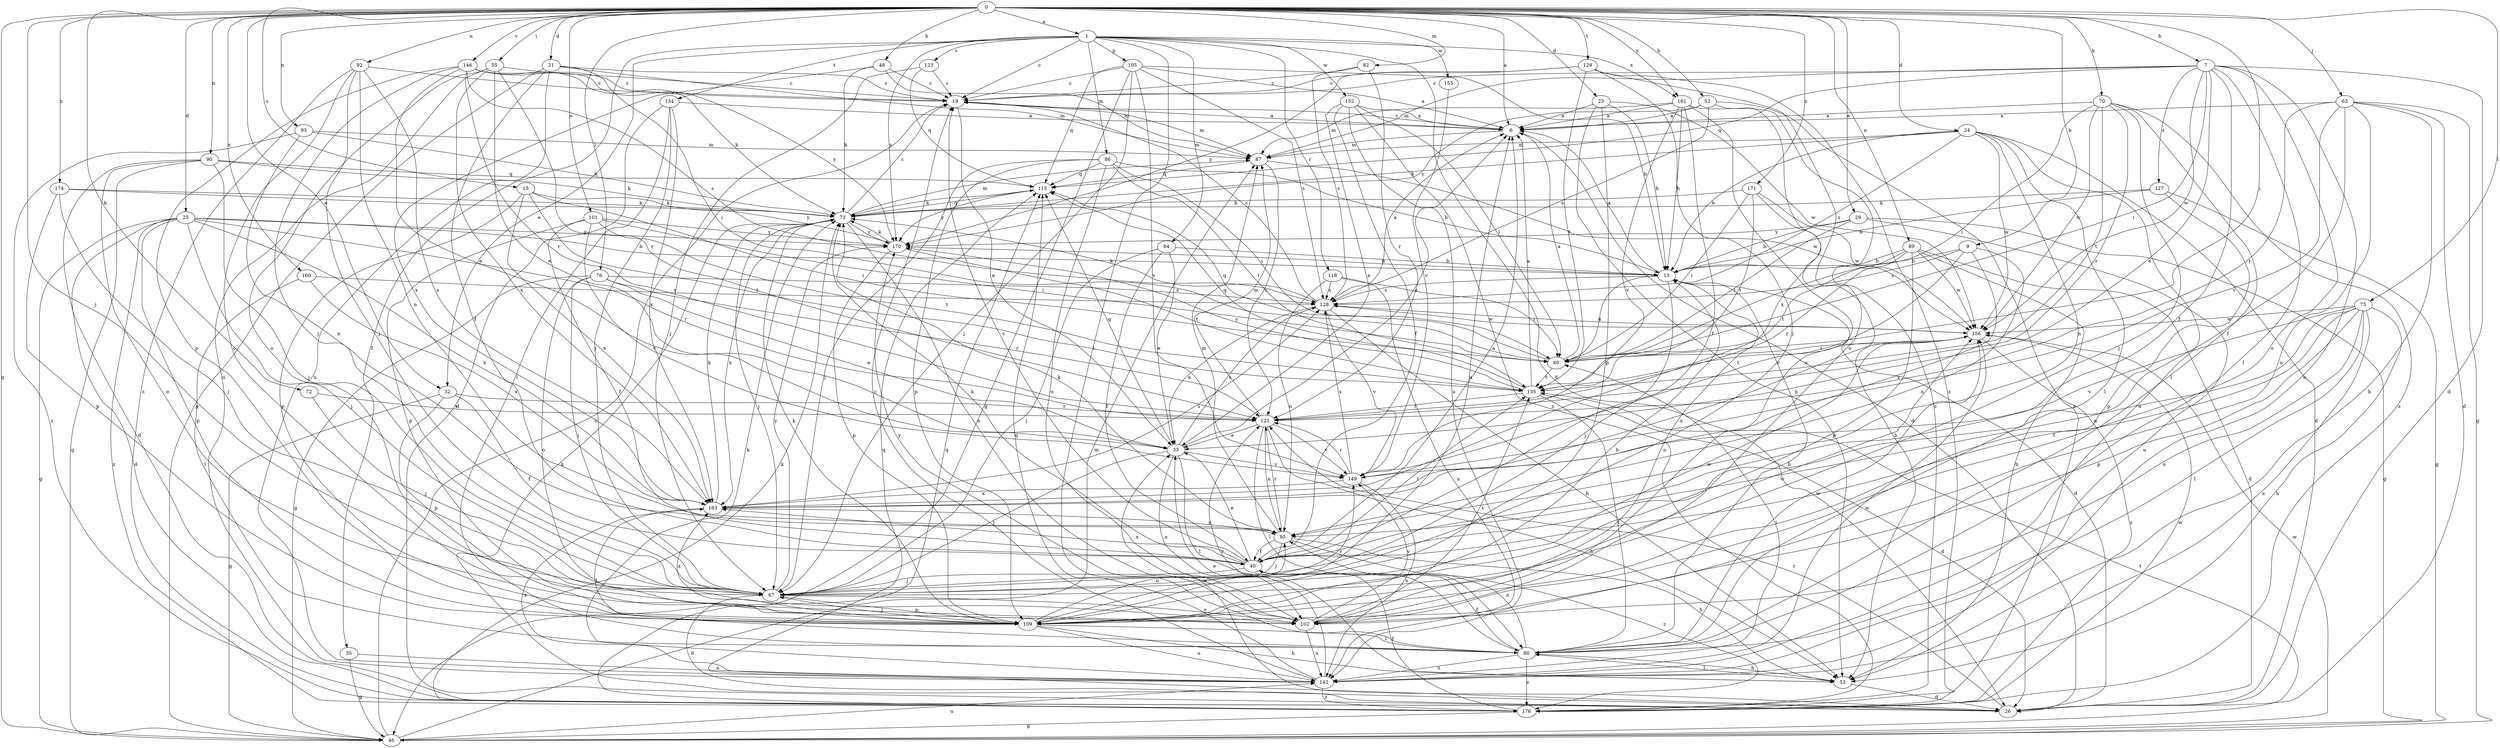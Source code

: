 strict digraph  {
0;
1;
6;
7;
9;
13;
15;
19;
21;
23;
24;
25;
26;
29;
32;
33;
35;
40;
46;
48;
52;
53;
55;
60;
63;
67;
70;
72;
73;
75;
76;
80;
82;
84;
86;
87;
89;
90;
92;
93;
95;
101;
102;
105;
109;
115;
118;
121;
123;
127;
128;
129;
134;
135;
142;
146;
149;
152;
155;
156;
160;
161;
163;
170;
171;
174;
176;
0 -> 1  [label=a];
0 -> 6  [label=a];
0 -> 7  [label=b];
0 -> 9  [label=b];
0 -> 15  [label=c];
0 -> 21  [label=d];
0 -> 23  [label=d];
0 -> 24  [label=d];
0 -> 25  [label=d];
0 -> 29  [label=e];
0 -> 32  [label=e];
0 -> 46  [label=g];
0 -> 48  [label=h];
0 -> 52  [label=h];
0 -> 55  [label=i];
0 -> 60  [label=i];
0 -> 63  [label=j];
0 -> 67  [label=j];
0 -> 70  [label=k];
0 -> 72  [label=k];
0 -> 75  [label=l];
0 -> 76  [label=l];
0 -> 82  [label=m];
0 -> 89  [label=n];
0 -> 90  [label=n];
0 -> 92  [label=n];
0 -> 93  [label=n];
0 -> 101  [label=o];
0 -> 129  [label=t];
0 -> 146  [label=v];
0 -> 160  [label=x];
0 -> 161  [label=x];
0 -> 171  [label=z];
0 -> 174  [label=z];
1 -> 19  [label=c];
1 -> 26  [label=d];
1 -> 32  [label=e];
1 -> 35  [label=f];
1 -> 80  [label=l];
1 -> 84  [label=m];
1 -> 86  [label=m];
1 -> 105  [label=p];
1 -> 118  [label=r];
1 -> 123  [label=s];
1 -> 134  [label=t];
1 -> 152  [label=w];
1 -> 155  [label=w];
1 -> 161  [label=x];
1 -> 170  [label=y];
6 -> 19  [label=c];
6 -> 26  [label=d];
6 -> 87  [label=m];
7 -> 19  [label=c];
7 -> 26  [label=d];
7 -> 33  [label=e];
7 -> 40  [label=f];
7 -> 60  [label=i];
7 -> 80  [label=l];
7 -> 87  [label=m];
7 -> 102  [label=o];
7 -> 115  [label=q];
7 -> 127  [label=s];
7 -> 142  [label=u];
7 -> 156  [label=w];
9 -> 13  [label=b];
9 -> 95  [label=n];
9 -> 128  [label=s];
9 -> 149  [label=v];
9 -> 163  [label=x];
13 -> 6  [label=a];
13 -> 26  [label=d];
13 -> 60  [label=i];
13 -> 67  [label=j];
13 -> 102  [label=o];
13 -> 128  [label=s];
15 -> 60  [label=i];
15 -> 73  [label=k];
15 -> 109  [label=p];
15 -> 135  [label=t];
15 -> 163  [label=x];
19 -> 6  [label=a];
19 -> 33  [label=e];
19 -> 87  [label=m];
21 -> 19  [label=c];
21 -> 40  [label=f];
21 -> 46  [label=g];
21 -> 60  [label=i];
21 -> 87  [label=m];
21 -> 142  [label=u];
23 -> 6  [label=a];
23 -> 13  [label=b];
23 -> 53  [label=h];
23 -> 109  [label=p];
23 -> 156  [label=w];
24 -> 13  [label=b];
24 -> 26  [label=d];
24 -> 73  [label=k];
24 -> 80  [label=l];
24 -> 87  [label=m];
24 -> 95  [label=n];
24 -> 128  [label=s];
24 -> 142  [label=u];
24 -> 156  [label=w];
25 -> 13  [label=b];
25 -> 26  [label=d];
25 -> 46  [label=g];
25 -> 67  [label=j];
25 -> 109  [label=p];
25 -> 121  [label=r];
25 -> 163  [label=x];
25 -> 170  [label=y];
25 -> 176  [label=z];
26 -> 33  [label=e];
26 -> 73  [label=k];
26 -> 115  [label=q];
26 -> 121  [label=r];
29 -> 13  [label=b];
29 -> 46  [label=g];
29 -> 60  [label=i];
29 -> 142  [label=u];
29 -> 170  [label=y];
32 -> 40  [label=f];
32 -> 46  [label=g];
32 -> 109  [label=p];
32 -> 121  [label=r];
33 -> 6  [label=a];
33 -> 67  [label=j];
33 -> 80  [label=l];
33 -> 102  [label=o];
33 -> 115  [label=q];
33 -> 128  [label=s];
33 -> 149  [label=v];
35 -> 46  [label=g];
35 -> 142  [label=u];
40 -> 6  [label=a];
40 -> 19  [label=c];
40 -> 33  [label=e];
40 -> 67  [label=j];
40 -> 73  [label=k];
40 -> 135  [label=t];
40 -> 163  [label=x];
46 -> 19  [label=c];
46 -> 87  [label=m];
46 -> 135  [label=t];
46 -> 142  [label=u];
46 -> 156  [label=w];
48 -> 19  [label=c];
48 -> 73  [label=k];
48 -> 87  [label=m];
48 -> 163  [label=x];
52 -> 6  [label=a];
52 -> 128  [label=s];
52 -> 163  [label=x];
52 -> 170  [label=y];
52 -> 176  [label=z];
53 -> 26  [label=d];
53 -> 80  [label=l];
53 -> 121  [label=r];
55 -> 19  [label=c];
55 -> 33  [label=e];
55 -> 102  [label=o];
55 -> 121  [label=r];
55 -> 142  [label=u];
55 -> 163  [label=x];
60 -> 6  [label=a];
60 -> 115  [label=q];
60 -> 135  [label=t];
63 -> 6  [label=a];
63 -> 26  [label=d];
63 -> 40  [label=f];
63 -> 46  [label=g];
63 -> 53  [label=h];
63 -> 102  [label=o];
63 -> 121  [label=r];
63 -> 149  [label=v];
67 -> 26  [label=d];
67 -> 102  [label=o];
67 -> 109  [label=p];
67 -> 156  [label=w];
67 -> 170  [label=y];
70 -> 6  [label=a];
70 -> 60  [label=i];
70 -> 67  [label=j];
70 -> 80  [label=l];
70 -> 121  [label=r];
70 -> 135  [label=t];
70 -> 156  [label=w];
70 -> 176  [label=z];
72 -> 67  [label=j];
72 -> 121  [label=r];
73 -> 19  [label=c];
73 -> 67  [label=j];
73 -> 87  [label=m];
73 -> 102  [label=o];
73 -> 115  [label=q];
73 -> 163  [label=x];
73 -> 170  [label=y];
75 -> 40  [label=f];
75 -> 53  [label=h];
75 -> 80  [label=l];
75 -> 95  [label=n];
75 -> 102  [label=o];
75 -> 109  [label=p];
75 -> 142  [label=u];
75 -> 149  [label=v];
75 -> 156  [label=w];
76 -> 33  [label=e];
76 -> 46  [label=g];
76 -> 67  [label=j];
76 -> 102  [label=o];
76 -> 121  [label=r];
76 -> 128  [label=s];
80 -> 13  [label=b];
80 -> 40  [label=f];
80 -> 53  [label=h];
80 -> 95  [label=n];
80 -> 142  [label=u];
80 -> 156  [label=w];
80 -> 176  [label=z];
82 -> 19  [label=c];
82 -> 121  [label=r];
82 -> 128  [label=s];
84 -> 13  [label=b];
84 -> 33  [label=e];
84 -> 40  [label=f];
84 -> 67  [label=j];
86 -> 13  [label=b];
86 -> 60  [label=i];
86 -> 67  [label=j];
86 -> 102  [label=o];
86 -> 109  [label=p];
86 -> 115  [label=q];
86 -> 135  [label=t];
87 -> 115  [label=q];
87 -> 121  [label=r];
87 -> 156  [label=w];
89 -> 13  [label=b];
89 -> 26  [label=d];
89 -> 53  [label=h];
89 -> 109  [label=p];
89 -> 121  [label=r];
89 -> 135  [label=t];
89 -> 156  [label=w];
90 -> 26  [label=d];
90 -> 46  [label=g];
90 -> 67  [label=j];
90 -> 73  [label=k];
90 -> 102  [label=o];
90 -> 115  [label=q];
92 -> 19  [label=c];
92 -> 67  [label=j];
92 -> 95  [label=n];
92 -> 102  [label=o];
92 -> 163  [label=x];
92 -> 176  [label=z];
93 -> 73  [label=k];
93 -> 87  [label=m];
93 -> 95  [label=n];
93 -> 176  [label=z];
95 -> 40  [label=f];
95 -> 53  [label=h];
95 -> 67  [label=j];
95 -> 73  [label=k];
95 -> 87  [label=m];
95 -> 121  [label=r];
95 -> 176  [label=z];
101 -> 40  [label=f];
101 -> 60  [label=i];
101 -> 109  [label=p];
101 -> 135  [label=t];
101 -> 149  [label=v];
101 -> 170  [label=y];
102 -> 135  [label=t];
102 -> 142  [label=u];
102 -> 149  [label=v];
102 -> 170  [label=y];
105 -> 6  [label=a];
105 -> 13  [label=b];
105 -> 19  [label=c];
105 -> 46  [label=g];
105 -> 67  [label=j];
105 -> 115  [label=q];
105 -> 128  [label=s];
105 -> 149  [label=v];
109 -> 6  [label=a];
109 -> 13  [label=b];
109 -> 53  [label=h];
109 -> 67  [label=j];
109 -> 73  [label=k];
109 -> 80  [label=l];
109 -> 95  [label=n];
109 -> 142  [label=u];
109 -> 149  [label=v];
109 -> 156  [label=w];
109 -> 163  [label=x];
115 -> 73  [label=k];
115 -> 170  [label=y];
118 -> 60  [label=i];
118 -> 95  [label=n];
118 -> 128  [label=s];
118 -> 142  [label=u];
121 -> 33  [label=e];
121 -> 53  [label=h];
121 -> 80  [label=l];
121 -> 87  [label=m];
121 -> 95  [label=n];
121 -> 149  [label=v];
123 -> 19  [label=c];
123 -> 67  [label=j];
123 -> 115  [label=q];
127 -> 13  [label=b];
127 -> 46  [label=g];
127 -> 73  [label=k];
127 -> 109  [label=p];
128 -> 6  [label=a];
128 -> 19  [label=c];
128 -> 33  [label=e];
128 -> 53  [label=h];
128 -> 73  [label=k];
128 -> 149  [label=v];
128 -> 156  [label=w];
129 -> 19  [label=c];
129 -> 67  [label=j];
129 -> 102  [label=o];
129 -> 135  [label=t];
129 -> 170  [label=y];
129 -> 176  [label=z];
134 -> 6  [label=a];
134 -> 26  [label=d];
134 -> 67  [label=j];
134 -> 80  [label=l];
134 -> 163  [label=x];
135 -> 6  [label=a];
135 -> 26  [label=d];
135 -> 80  [label=l];
135 -> 115  [label=q];
135 -> 121  [label=r];
135 -> 170  [label=y];
142 -> 19  [label=c];
142 -> 33  [label=e];
142 -> 60  [label=i];
142 -> 73  [label=k];
142 -> 115  [label=q];
142 -> 156  [label=w];
142 -> 163  [label=x];
142 -> 176  [label=z];
146 -> 19  [label=c];
146 -> 33  [label=e];
146 -> 67  [label=j];
146 -> 73  [label=k];
146 -> 109  [label=p];
146 -> 121  [label=r];
146 -> 128  [label=s];
146 -> 170  [label=y];
149 -> 121  [label=r];
149 -> 128  [label=s];
149 -> 142  [label=u];
149 -> 163  [label=x];
152 -> 6  [label=a];
152 -> 33  [label=e];
152 -> 40  [label=f];
152 -> 60  [label=i];
152 -> 142  [label=u];
152 -> 176  [label=z];
155 -> 149  [label=v];
156 -> 60  [label=i];
156 -> 128  [label=s];
156 -> 135  [label=t];
156 -> 163  [label=x];
156 -> 176  [label=z];
160 -> 80  [label=l];
160 -> 128  [label=s];
160 -> 163  [label=x];
161 -> 6  [label=a];
161 -> 13  [label=b];
161 -> 40  [label=f];
161 -> 87  [label=m];
161 -> 102  [label=o];
161 -> 149  [label=v];
161 -> 176  [label=z];
163 -> 73  [label=k];
163 -> 80  [label=l];
163 -> 95  [label=n];
163 -> 128  [label=s];
170 -> 13  [label=b];
170 -> 73  [label=k];
170 -> 109  [label=p];
170 -> 135  [label=t];
171 -> 53  [label=h];
171 -> 60  [label=i];
171 -> 73  [label=k];
171 -> 135  [label=t];
171 -> 156  [label=w];
174 -> 67  [label=j];
174 -> 73  [label=k];
174 -> 109  [label=p];
174 -> 170  [label=y];
176 -> 40  [label=f];
176 -> 46  [label=g];
176 -> 73  [label=k];
176 -> 115  [label=q];
176 -> 156  [label=w];
}
